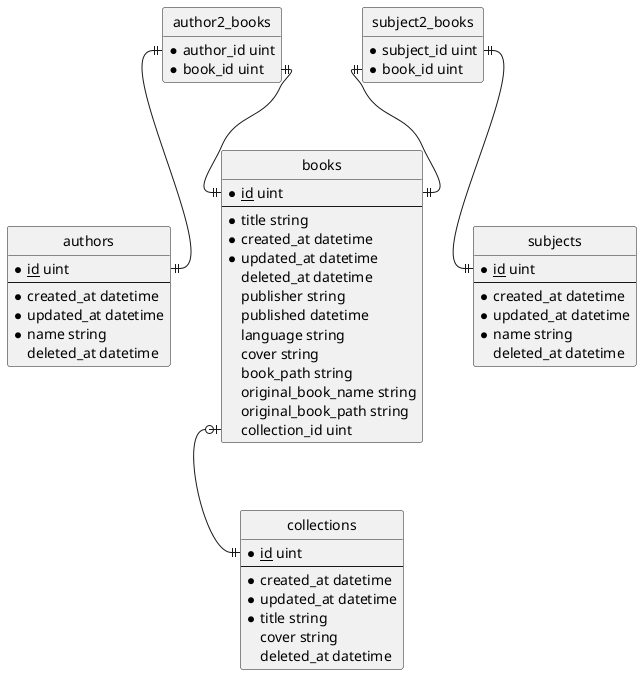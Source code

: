 @startuml
!define primary_key(x) <u>x</u>
hide methods
hide stereotypes
hide circle
hide empty members

entity books {
  *primary_key(id) uint
  --
  *title string
  *created_at datetime
  *updated_at datetime
  deleted_at datetime
  publisher string
  published datetime
  language string
  cover string
  book_path string
  original_book_name string
  original_book_path string
  collection_id uint
}

entity collections {
  *primary_key(id) uint
  --
  *created_at datetime
  *updated_at datetime
  *title string
  cover string
  deleted_at datetime
}

entity authors {
  *primary_key(id) uint
  --
  *created_at datetime
  *updated_at datetime
  *name string
  deleted_at datetime
}

entity author2_books {
  *author_id uint
  *book_id uint
}

entity subject2_books {
  *subject_id uint
  *book_id uint
}

entity subjects {
  *primary_key(id) uint
  --
  *created_at datetime
  *updated_at datetime
  *name string
  deleted_at datetime
}

books::collection_id |o--|| collections::id
author2_books::author_id ||--|| authors::id
author2_books::book_id ||--|| books::id
subject2_books::subject_id ||--|| subjects::id
subject2_books::book_id ||--|| books::id
@enduml
